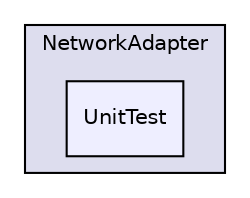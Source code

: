 digraph "D:/Work/Programmieren/Java/D-MARLA/Implementation/R_Components/NetworkAdapter/src/NetworkAdapter/UnitTest" {
  compound=true
  node [ fontsize="10", fontname="Helvetica"];
  edge [ labelfontsize="10", labelfontname="Helvetica"];
  subgraph clusterdir_89e8126efe14f00db61a7d0f2b62bf5d {
    graph [ bgcolor="#ddddee", pencolor="black", label="NetworkAdapter" fontname="Helvetica", fontsize="10", URL="dir_89e8126efe14f00db61a7d0f2b62bf5d.html"]
  dir_82809882db1ae4af6ef30b6e5599fa36 [shape=box, label="UnitTest", style="filled", fillcolor="#eeeeff", pencolor="black", URL="dir_82809882db1ae4af6ef30b6e5599fa36.html"];
  }
}
